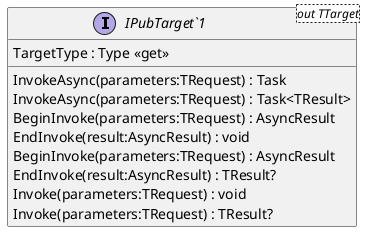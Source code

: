 @startuml
interface "IPubTarget`1"<out TTarget> {
    TargetType : Type <<get>>
    InvokeAsync(parameters:TRequest) : Task
    InvokeAsync(parameters:TRequest) : Task<TResult>
    BeginInvoke(parameters:TRequest) : AsyncResult
    EndInvoke(result:AsyncResult) : void
    BeginInvoke(parameters:TRequest) : AsyncResult
    EndInvoke(result:AsyncResult) : TResult?
    Invoke(parameters:TRequest) : void
    Invoke(parameters:TRequest) : TResult?
}
@enduml
